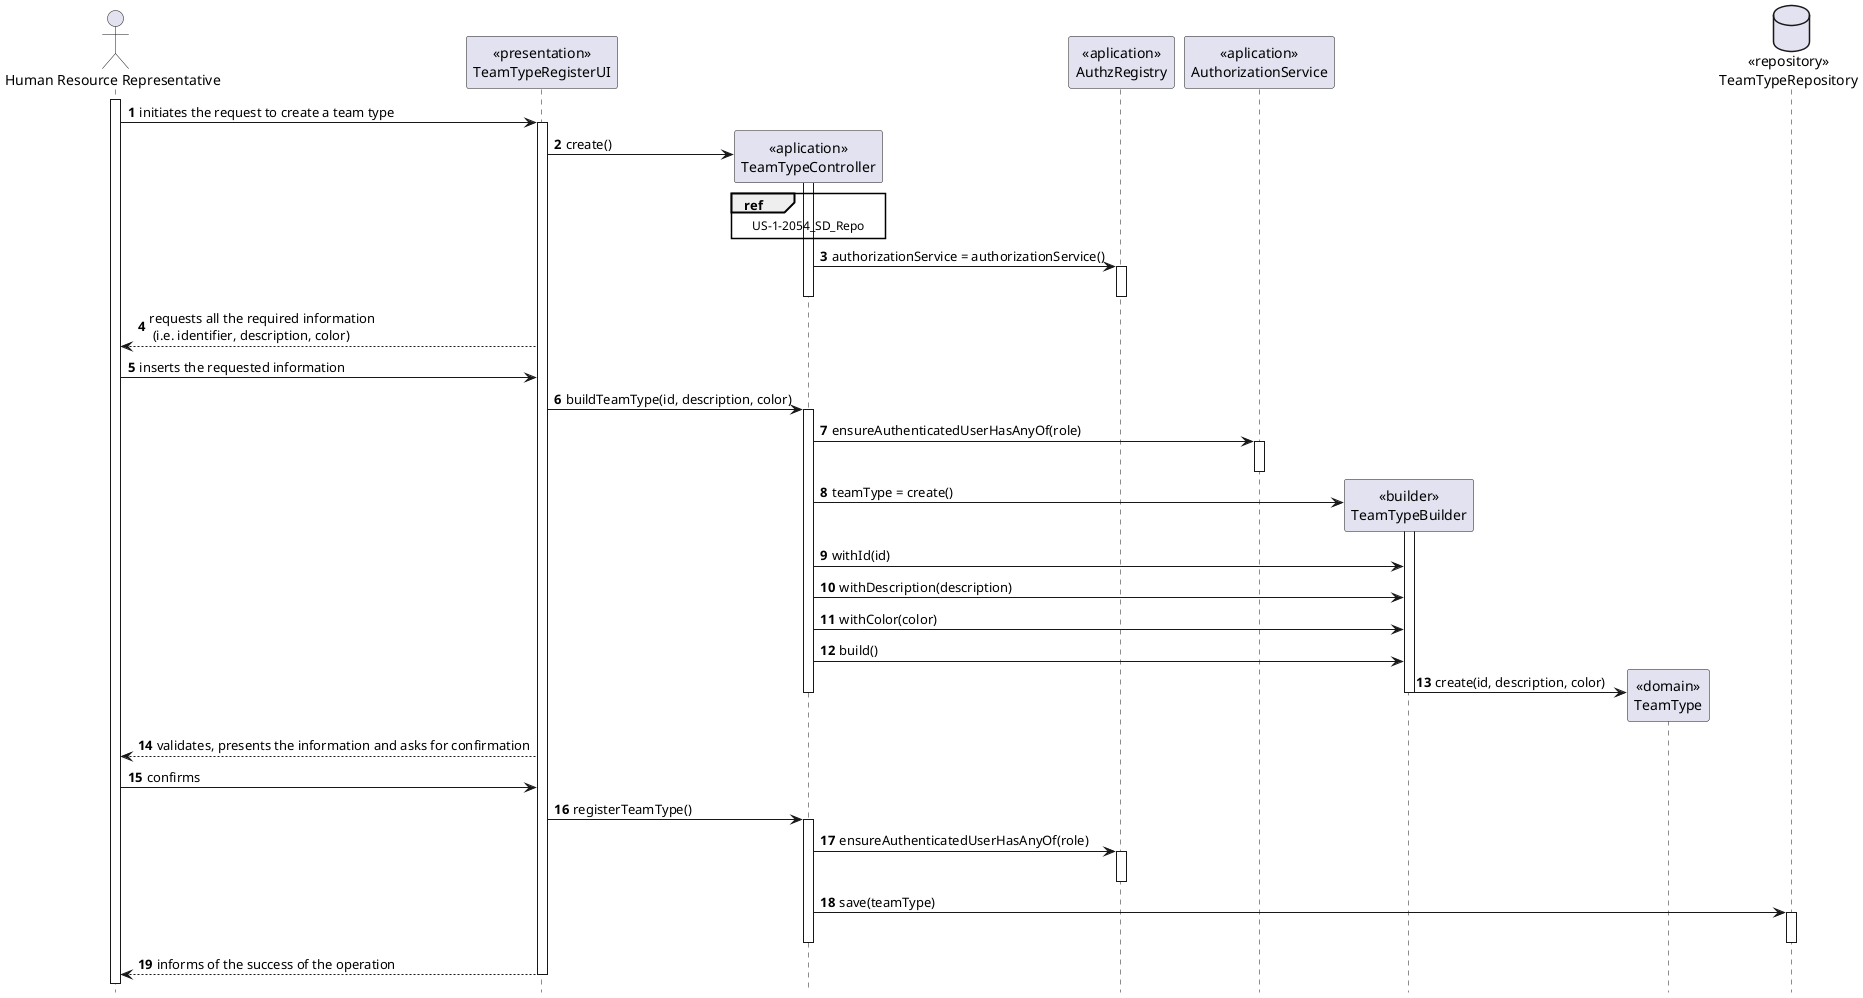 @startuml
autonumber
hide footbox

actor "Human Resource Representative" as HRR

participant "<<presentation>>\nTeamTypeRegisterUI" as UI
participant "<<aplication>>\nTeamTypeController" as CTRL
participant "<<aplication>>\nAuthzRegistry" as AUTHR
participant "<<aplication>>\nAuthorizationService" as AUTH
participant "<<builder>>\nTeamTypeBuilder" as TTB
participant "<<domain>>\nTeamType" as TT
database "<<repository>>\nTeamTypeRepository" as TTR

activate HRR
HRR -> UI : initiates the request to create a team type

activate UI
UI -> CTRL** : create()

activate CTRL
ref over CTRL
US-1-2054_SD_Repo
end ref

CTRL -> AUTHR : authorizationService = authorizationService()
activate AUTHR
deactivate AUTHR
deactivate CTRL

UI --> HRR : requests all the required information \n (i.e. identifier, description, color)
HRR -> UI : inserts the requested information
UI -> CTRL : buildTeamType(id, description, color)

activate CTRL
CTRL -> AUTH : ensureAuthenticatedUserHasAnyOf(role)
activate AUTH
deactivate AUTH

CTRL -> TTB** : teamType = create()

activate TTB
CTRL -> TTB : withId(id)
CTRL -> TTB : withDescription(description)
CTRL -> TTB : withColor(color)
CTRL -> TTB : build()

TTB -> TT** : create(id, description, color)
deactivate TTB
deactivate CTRL

UI --> HRR : validates, presents the information and asks for confirmation
HRR -> UI : confirms
UI -> CTRL : registerTeamType()

activate CTRL
CTRL -> AUTHR : ensureAuthenticatedUserHasAnyOf(role)
activate AUTHR
deactivate AUTHR

CTRL -> TTR : save(teamType)
activate TTR
deactivate TTR
deactivate CTRL

UI --> HRR: informs of the success of the operation
deactivate UI
@enduml